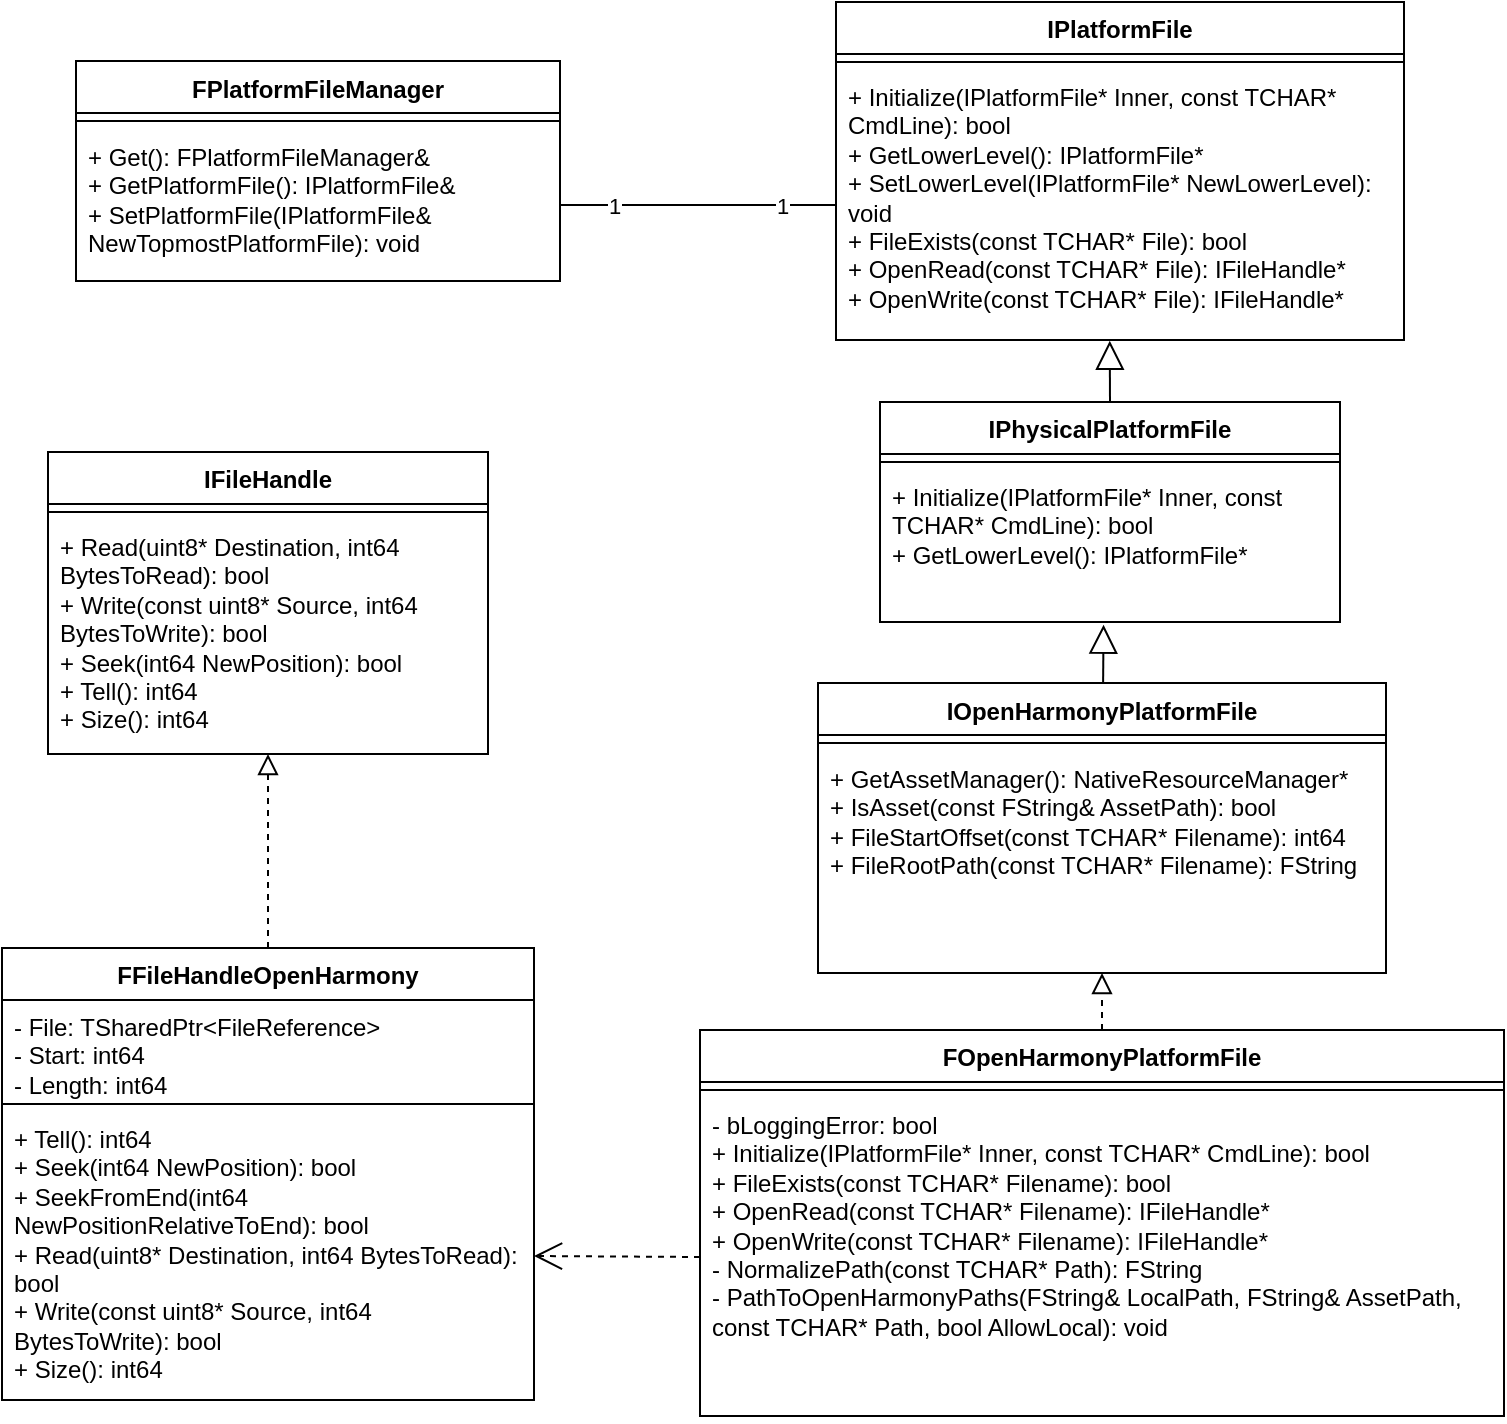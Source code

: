 <mxfile version="26.1.1">
  <diagram name="第 1 页" id="_I4pRi6Ugj99aDlZGNes">
    <mxGraphModel dx="1562" dy="810" grid="0" gridSize="10" guides="1" tooltips="1" connect="1" arrows="1" fold="1" page="1" pageScale="1" pageWidth="827" pageHeight="1169" math="0" shadow="0">
      <root>
        <mxCell id="0" />
        <mxCell id="1" parent="0" />
        <mxCell id="k4bKeRdLo5P64IA71pMl-8" value="FPlatformFileManager" style="swimlane;fontStyle=1;align=center;verticalAlign=top;childLayout=stackLayout;horizontal=1;startSize=26;horizontalStack=0;resizeParent=1;resizeParentMax=0;resizeLast=0;collapsible=1;marginBottom=0;whiteSpace=wrap;html=1;" vertex="1" parent="1">
          <mxGeometry x="90" y="128.5" width="242" height="110" as="geometry" />
        </mxCell>
        <mxCell id="k4bKeRdLo5P64IA71pMl-10" value="" style="line;strokeWidth=1;fillColor=none;align=left;verticalAlign=middle;spacingTop=-1;spacingLeft=3;spacingRight=3;rotatable=0;labelPosition=right;points=[];portConstraint=eastwest;strokeColor=inherit;" vertex="1" parent="k4bKeRdLo5P64IA71pMl-8">
          <mxGeometry y="26" width="242" height="8" as="geometry" />
        </mxCell>
        <mxCell id="k4bKeRdLo5P64IA71pMl-11" value="+ Get(): FPlatformFileManager&amp;amp;&lt;br/&gt;+ GetPlatformFile(): IPlatformFile&amp;amp;&lt;br/&gt;+ SetPlatformFile(IPlatformFile&amp;amp; NewTopmostPlatformFile): void" style="text;strokeColor=none;fillColor=none;align=left;verticalAlign=top;spacingLeft=4;spacingRight=4;overflow=hidden;rotatable=0;points=[[0,0.5],[1,0.5]];portConstraint=eastwest;whiteSpace=wrap;html=1;" vertex="1" parent="k4bKeRdLo5P64IA71pMl-8">
          <mxGeometry y="34" width="242" height="76" as="geometry" />
        </mxCell>
        <mxCell id="k4bKeRdLo5P64IA71pMl-12" value="FOpenHarmonyPlatformFile" style="swimlane;fontStyle=1;align=center;verticalAlign=top;childLayout=stackLayout;horizontal=1;startSize=26;horizontalStack=0;resizeParent=1;resizeParentMax=0;resizeLast=0;collapsible=1;marginBottom=0;whiteSpace=wrap;html=1;" vertex="1" parent="1">
          <mxGeometry x="402" y="613" width="402" height="193" as="geometry" />
        </mxCell>
        <mxCell id="k4bKeRdLo5P64IA71pMl-14" value="" style="line;strokeWidth=1;fillColor=none;align=left;verticalAlign=middle;spacingTop=-1;spacingLeft=3;spacingRight=3;rotatable=0;labelPosition=right;points=[];portConstraint=eastwest;strokeColor=inherit;" vertex="1" parent="k4bKeRdLo5P64IA71pMl-12">
          <mxGeometry y="26" width="402" height="8" as="geometry" />
        </mxCell>
        <mxCell id="k4bKeRdLo5P64IA71pMl-15" value="- bLoggingError: bool&lt;br/&gt;+ Initialize(IPlatformFile* Inner, const TCHAR* CmdLine): bool&lt;br/&gt;+ FileExists(const TCHAR* Filename): bool&lt;br/&gt;+ OpenRead(const TCHAR* Filename): IFileHandle*&lt;br/&gt;+ OpenWrite(const TCHAR* Filename): IFileHandle*&lt;br/&gt;- NormalizePath(const TCHAR* Path): FString&lt;br/&gt;- PathToOpenHarmonyPaths(FString&amp;amp; LocalPath, FString&amp;amp; AssetPath, const TCHAR* Path, bool AllowLocal): void" style="text;strokeColor=none;fillColor=none;align=left;verticalAlign=top;spacingLeft=4;spacingRight=4;overflow=hidden;rotatable=0;points=[[0,0.5],[1,0.5]];portConstraint=eastwest;whiteSpace=wrap;html=1;" vertex="1" parent="k4bKeRdLo5P64IA71pMl-12">
          <mxGeometry y="34" width="402" height="159" as="geometry" />
        </mxCell>
        <mxCell id="k4bKeRdLo5P64IA71pMl-16" value="IOpenHarmonyPlatformFile" style="swimlane;fontStyle=1;align=center;verticalAlign=top;childLayout=stackLayout;horizontal=1;startSize=26;horizontalStack=0;resizeParent=1;resizeParentMax=0;resizeLast=0;collapsible=1;marginBottom=0;whiteSpace=wrap;html=1;" vertex="1" parent="1">
          <mxGeometry x="461" y="439.5" width="284" height="145" as="geometry" />
        </mxCell>
        <mxCell id="k4bKeRdLo5P64IA71pMl-18" value="" style="line;strokeWidth=1;fillColor=none;align=left;verticalAlign=middle;spacingTop=-1;spacingLeft=3;spacingRight=3;rotatable=0;labelPosition=right;points=[];portConstraint=eastwest;strokeColor=inherit;" vertex="1" parent="k4bKeRdLo5P64IA71pMl-16">
          <mxGeometry y="26" width="284" height="8" as="geometry" />
        </mxCell>
        <mxCell id="k4bKeRdLo5P64IA71pMl-19" value="+ GetAssetManager(): NativeResourceManager*&lt;br/&gt;+ IsAsset(const FString&amp;amp; AssetPath): bool&lt;br/&gt;+ FileStartOffset(const TCHAR* Filename): int64&lt;br/&gt;+ FileRootPath(const TCHAR* Filename): FString&lt;div&gt;&lt;br/&gt;&lt;/div&gt;" style="text;strokeColor=none;fillColor=none;align=left;verticalAlign=top;spacingLeft=4;spacingRight=4;overflow=hidden;rotatable=0;points=[[0,0.5],[1,0.5]];portConstraint=eastwest;whiteSpace=wrap;html=1;" vertex="1" parent="k4bKeRdLo5P64IA71pMl-16">
          <mxGeometry y="34" width="284" height="111" as="geometry" />
        </mxCell>
        <mxCell id="k4bKeRdLo5P64IA71pMl-20" value="IPhysicalPlatformFile" style="swimlane;fontStyle=1;align=center;verticalAlign=top;childLayout=stackLayout;horizontal=1;startSize=26;horizontalStack=0;resizeParent=1;resizeParentMax=0;resizeLast=0;collapsible=1;marginBottom=0;whiteSpace=wrap;html=1;" vertex="1" parent="1">
          <mxGeometry x="492" y="299" width="230" height="110" as="geometry" />
        </mxCell>
        <mxCell id="k4bKeRdLo5P64IA71pMl-22" value="" style="line;strokeWidth=1;fillColor=none;align=left;verticalAlign=middle;spacingTop=-1;spacingLeft=3;spacingRight=3;rotatable=0;labelPosition=right;points=[];portConstraint=eastwest;strokeColor=inherit;" vertex="1" parent="k4bKeRdLo5P64IA71pMl-20">
          <mxGeometry y="26" width="230" height="8" as="geometry" />
        </mxCell>
        <mxCell id="k4bKeRdLo5P64IA71pMl-23" value="+ Initialize(IPlatformFile* Inner, const TCHAR* CmdLine): bool&lt;br/&gt;+ GetLowerLevel(): IPlatformFile*" style="text;strokeColor=none;fillColor=none;align=left;verticalAlign=top;spacingLeft=4;spacingRight=4;overflow=hidden;rotatable=0;points=[[0,0.5],[1,0.5]];portConstraint=eastwest;whiteSpace=wrap;html=1;" vertex="1" parent="k4bKeRdLo5P64IA71pMl-20">
          <mxGeometry y="34" width="230" height="76" as="geometry" />
        </mxCell>
        <mxCell id="k4bKeRdLo5P64IA71pMl-24" value="IFileHandle" style="swimlane;fontStyle=1;align=center;verticalAlign=top;childLayout=stackLayout;horizontal=1;startSize=26;horizontalStack=0;resizeParent=1;resizeParentMax=0;resizeLast=0;collapsible=1;marginBottom=0;whiteSpace=wrap;html=1;" vertex="1" parent="1">
          <mxGeometry x="76" y="324" width="220" height="151" as="geometry" />
        </mxCell>
        <mxCell id="k4bKeRdLo5P64IA71pMl-26" value="" style="line;strokeWidth=1;fillColor=none;align=left;verticalAlign=middle;spacingTop=-1;spacingLeft=3;spacingRight=3;rotatable=0;labelPosition=right;points=[];portConstraint=eastwest;strokeColor=inherit;" vertex="1" parent="k4bKeRdLo5P64IA71pMl-24">
          <mxGeometry y="26" width="220" height="8" as="geometry" />
        </mxCell>
        <mxCell id="k4bKeRdLo5P64IA71pMl-27" value="+ Read(uint8* Destination, int64 BytesToRead): bool&lt;br/&gt;+ Write(const uint8* Source, int64 BytesToWrite): bool&lt;br/&gt;+ Seek(int64 NewPosition): bool&lt;br/&gt;+ Tell(): int64&lt;br/&gt;+ Size(): int64" style="text;strokeColor=none;fillColor=none;align=left;verticalAlign=top;spacingLeft=4;spacingRight=4;overflow=hidden;rotatable=0;points=[[0,0.5],[1,0.5]];portConstraint=eastwest;whiteSpace=wrap;html=1;" vertex="1" parent="k4bKeRdLo5P64IA71pMl-24">
          <mxGeometry y="34" width="220" height="117" as="geometry" />
        </mxCell>
        <mxCell id="k4bKeRdLo5P64IA71pMl-28" value="FFileHandleOpenHarmony" style="swimlane;fontStyle=1;align=center;verticalAlign=top;childLayout=stackLayout;horizontal=1;startSize=26;horizontalStack=0;resizeParent=1;resizeParentMax=0;resizeLast=0;collapsible=1;marginBottom=0;whiteSpace=wrap;html=1;" vertex="1" parent="1">
          <mxGeometry x="53" y="572" width="266" height="226" as="geometry" />
        </mxCell>
        <mxCell id="k4bKeRdLo5P64IA71pMl-29" value="- File: TSharedPtr&amp;lt;FileReference&amp;gt;&lt;br/&gt;- Start: int64&lt;br/&gt;- Length: int64&lt;br/&gt;- CurrentOffset: int64" style="text;strokeColor=none;fillColor=none;align=left;verticalAlign=top;spacingLeft=4;spacingRight=4;overflow=hidden;rotatable=0;points=[[0,0.5],[1,0.5]];portConstraint=eastwest;whiteSpace=wrap;html=1;" vertex="1" parent="k4bKeRdLo5P64IA71pMl-28">
          <mxGeometry y="26" width="266" height="48" as="geometry" />
        </mxCell>
        <mxCell id="k4bKeRdLo5P64IA71pMl-30" value="" style="line;strokeWidth=1;fillColor=none;align=left;verticalAlign=middle;spacingTop=-1;spacingLeft=3;spacingRight=3;rotatable=0;labelPosition=right;points=[];portConstraint=eastwest;strokeColor=inherit;" vertex="1" parent="k4bKeRdLo5P64IA71pMl-28">
          <mxGeometry y="74" width="266" height="8" as="geometry" />
        </mxCell>
        <mxCell id="k4bKeRdLo5P64IA71pMl-31" value="+ Tell(): int64&lt;br/&gt;+ Seek(int64 NewPosition): bool&lt;br/&gt;+ SeekFromEnd(int64 NewPositionRelativeToEnd): bool&lt;br/&gt;+ Read(uint8* Destination, int64 BytesToRead): bool&lt;br/&gt;+ Write(const uint8* Source, int64 BytesToWrite): bool&lt;br/&gt;+ Size(): int64" style="text;strokeColor=none;fillColor=none;align=left;verticalAlign=top;spacingLeft=4;spacingRight=4;overflow=hidden;rotatable=0;points=[[0,0.5],[1,0.5]];portConstraint=eastwest;whiteSpace=wrap;html=1;" vertex="1" parent="k4bKeRdLo5P64IA71pMl-28">
          <mxGeometry y="82" width="266" height="144" as="geometry" />
        </mxCell>
        <mxCell id="k4bKeRdLo5P64IA71pMl-1" value="IPlatformFile" style="swimlane;fontStyle=1;align=center;verticalAlign=top;childLayout=stackLayout;horizontal=1;startSize=26;horizontalStack=0;resizeParent=1;resizeParentMax=0;resizeLast=0;collapsible=1;marginBottom=0;whiteSpace=wrap;html=1;" vertex="1" parent="1">
          <mxGeometry x="470" y="99" width="284" height="169" as="geometry" />
        </mxCell>
        <mxCell id="k4bKeRdLo5P64IA71pMl-3" value="" style="line;strokeWidth=1;fillColor=none;align=left;verticalAlign=middle;spacingTop=-1;spacingLeft=3;spacingRight=3;rotatable=0;labelPosition=right;points=[];portConstraint=eastwest;strokeColor=inherit;" vertex="1" parent="k4bKeRdLo5P64IA71pMl-1">
          <mxGeometry y="26" width="284" height="8" as="geometry" />
        </mxCell>
        <mxCell id="k4bKeRdLo5P64IA71pMl-4" value="+ Initialize(IPlatformFile* Inner, const TCHAR* CmdLine): bool&lt;br/&gt;+ GetLowerLevel(): IPlatformFile*&lt;br/&gt;+ SetLowerLevel(IPlatformFile* NewLowerLevel): void&lt;br/&gt;+ FileExists(const TCHAR* File): bool&lt;br/&gt;+ OpenRead(const TCHAR* File): IFileHandle*&lt;br/&gt;+ OpenWrite(const TCHAR* File): IFileHandle*" style="text;strokeColor=none;fillColor=none;align=left;verticalAlign=top;spacingLeft=4;spacingRight=4;overflow=hidden;rotatable=0;points=[[0,0.5],[1,0.5]];portConstraint=eastwest;whiteSpace=wrap;html=1;" vertex="1" parent="k4bKeRdLo5P64IA71pMl-1">
          <mxGeometry y="34" width="284" height="135" as="geometry" />
        </mxCell>
        <mxCell id="k4bKeRdLo5P64IA71pMl-33" value="" style="endArrow=block;endFill=0;endSize=12;html=1;rounded=0;entryX=0.482;entryY=1.003;entryDx=0;entryDy=0;entryPerimeter=0;exitX=0.5;exitY=0;exitDx=0;exitDy=0;" edge="1" parent="1" source="k4bKeRdLo5P64IA71pMl-20" target="k4bKeRdLo5P64IA71pMl-4">
          <mxGeometry width="160" relative="1" as="geometry">
            <mxPoint x="277" y="290" as="sourcePoint" />
            <mxPoint x="437" y="290" as="targetPoint" />
          </mxGeometry>
        </mxCell>
        <mxCell id="k4bKeRdLo5P64IA71pMl-35" value="" style="endArrow=block;endFill=0;endSize=12;html=1;rounded=0;entryX=0.486;entryY=1.018;entryDx=0;entryDy=0;entryPerimeter=0;" edge="1" parent="1" source="k4bKeRdLo5P64IA71pMl-16" target="k4bKeRdLo5P64IA71pMl-23">
          <mxGeometry width="160" relative="1" as="geometry">
            <mxPoint x="626" y="321" as="sourcePoint" />
            <mxPoint x="627" y="288" as="targetPoint" />
          </mxGeometry>
        </mxCell>
        <mxCell id="k4bKeRdLo5P64IA71pMl-37" value="" style="endArrow=none;startArrow=none;endFill=0;startFill=0;endSize=8;html=1;verticalAlign=bottom;labelBackgroundColor=none;strokeWidth=1;rounded=0;entryX=0;entryY=0.5;entryDx=0;entryDy=0;exitX=1;exitY=0.5;exitDx=0;exitDy=0;" edge="1" parent="1" source="k4bKeRdLo5P64IA71pMl-11" target="k4bKeRdLo5P64IA71pMl-4">
          <mxGeometry width="160" relative="1" as="geometry">
            <mxPoint x="356" y="183" as="sourcePoint" />
            <mxPoint x="514" y="183" as="targetPoint" />
          </mxGeometry>
        </mxCell>
        <mxCell id="k4bKeRdLo5P64IA71pMl-39" value="1" style="edgeLabel;html=1;align=center;verticalAlign=middle;resizable=0;points=[];" vertex="1" connectable="0" parent="k4bKeRdLo5P64IA71pMl-37">
          <mxGeometry x="-0.614" relative="1" as="geometry">
            <mxPoint as="offset" />
          </mxGeometry>
        </mxCell>
        <mxCell id="k4bKeRdLo5P64IA71pMl-42" value="1" style="edgeLabel;html=1;align=center;verticalAlign=middle;resizable=0;points=[];" vertex="1" connectable="0" parent="k4bKeRdLo5P64IA71pMl-37">
          <mxGeometry x="0.607" relative="1" as="geometry">
            <mxPoint as="offset" />
          </mxGeometry>
        </mxCell>
        <mxCell id="k4bKeRdLo5P64IA71pMl-43" value="" style="endArrow=block;startArrow=none;endFill=0;startFill=0;endSize=8;html=1;verticalAlign=bottom;dashed=1;labelBackgroundColor=none;rounded=0;exitX=0.5;exitY=0;exitDx=0;exitDy=0;" edge="1" parent="1" source="k4bKeRdLo5P64IA71pMl-28" target="k4bKeRdLo5P64IA71pMl-27">
          <mxGeometry width="160" relative="1" as="geometry">
            <mxPoint x="332" y="482" as="sourcePoint" />
            <mxPoint x="492" y="482" as="targetPoint" />
          </mxGeometry>
        </mxCell>
        <mxCell id="k4bKeRdLo5P64IA71pMl-44" value="" style="endArrow=block;startArrow=none;endFill=0;startFill=0;endSize=8;html=1;verticalAlign=bottom;dashed=1;labelBackgroundColor=none;rounded=0;exitX=0.5;exitY=0;exitDx=0;exitDy=0;" edge="1" parent="1" source="k4bKeRdLo5P64IA71pMl-12" target="k4bKeRdLo5P64IA71pMl-19">
          <mxGeometry width="160" relative="1" as="geometry">
            <mxPoint x="199" y="478" as="sourcePoint" />
            <mxPoint x="199" y="425" as="targetPoint" />
          </mxGeometry>
        </mxCell>
        <mxCell id="k4bKeRdLo5P64IA71pMl-45" value="" style="endArrow=open;endSize=12;dashed=1;html=1;rounded=0;exitX=0;exitY=0.5;exitDx=0;exitDy=0;entryX=1;entryY=0.5;entryDx=0;entryDy=0;" edge="1" parent="1" source="k4bKeRdLo5P64IA71pMl-15" target="k4bKeRdLo5P64IA71pMl-31">
          <mxGeometry width="160" relative="1" as="geometry">
            <mxPoint x="332" y="482" as="sourcePoint" />
            <mxPoint x="492" y="482" as="targetPoint" />
          </mxGeometry>
        </mxCell>
      </root>
    </mxGraphModel>
  </diagram>
</mxfile>

